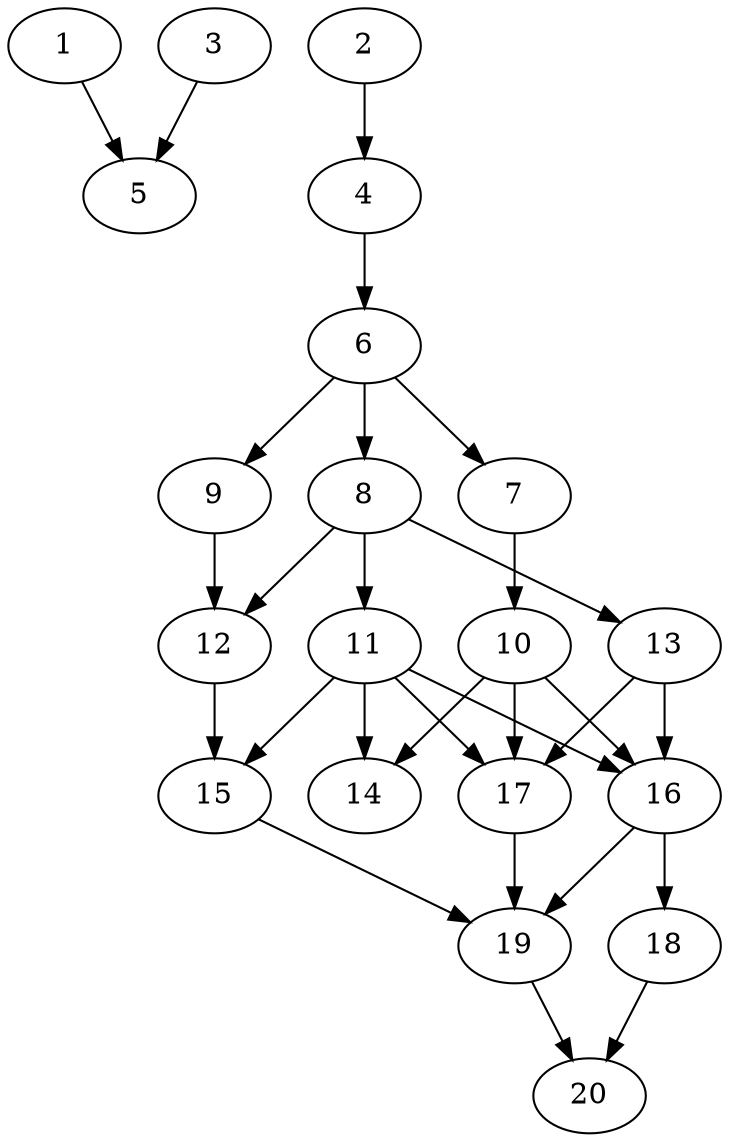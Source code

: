 // DAG automatically generated by daggen at Sat Jul 27 15:35:52 2019
// ./daggen --dot -n 20 --ccr 0.5 --fat 0.4 --regular 0.5 --density 0.6 --mindata 5242880 --maxdata 52428800 
digraph G {
  1 [size="102752256", alpha="0.11", expect_size="51376128"] 
  1 -> 5 [size ="51376128"]
  2 [size="21716992", alpha="0.11", expect_size="10858496"] 
  2 -> 4 [size ="10858496"]
  3 [size="79509504", alpha="0.02", expect_size="39754752"] 
  3 -> 5 [size ="39754752"]
  4 [size="104837120", alpha="0.01", expect_size="52418560"] 
  4 -> 6 [size ="52418560"]
  5 [size="71692288", alpha="0.19", expect_size="35846144"] 
  6 [size="58224640", alpha="0.14", expect_size="29112320"] 
  6 -> 7 [size ="29112320"]
  6 -> 8 [size ="29112320"]
  6 -> 9 [size ="29112320"]
  7 [size="66680832", alpha="0.06", expect_size="33340416"] 
  7 -> 10 [size ="33340416"]
  8 [size="16490496", alpha="0.02", expect_size="8245248"] 
  8 -> 11 [size ="8245248"]
  8 -> 12 [size ="8245248"]
  8 -> 13 [size ="8245248"]
  9 [size="41725952", alpha="0.16", expect_size="20862976"] 
  9 -> 12 [size ="20862976"]
  10 [size="33386496", alpha="0.06", expect_size="16693248"] 
  10 -> 14 [size ="16693248"]
  10 -> 16 [size ="16693248"]
  10 -> 17 [size ="16693248"]
  11 [size="53733376", alpha="0.11", expect_size="26866688"] 
  11 -> 14 [size ="26866688"]
  11 -> 15 [size ="26866688"]
  11 -> 16 [size ="26866688"]
  11 -> 17 [size ="26866688"]
  12 [size="11743232", alpha="0.14", expect_size="5871616"] 
  12 -> 15 [size ="5871616"]
  13 [size="62255104", alpha="0.18", expect_size="31127552"] 
  13 -> 16 [size ="31127552"]
  13 -> 17 [size ="31127552"]
  14 [size="72126464", alpha="0.03", expect_size="36063232"] 
  15 [size="76546048", alpha="0.11", expect_size="38273024"] 
  15 -> 19 [size ="38273024"]
  16 [size="71368704", alpha="0.12", expect_size="35684352"] 
  16 -> 18 [size ="35684352"]
  16 -> 19 [size ="35684352"]
  17 [size="41074688", alpha="0.10", expect_size="20537344"] 
  17 -> 19 [size ="20537344"]
  18 [size="68106240", alpha="0.07", expect_size="34053120"] 
  18 -> 20 [size ="34053120"]
  19 [size="77330432", alpha="0.05", expect_size="38665216"] 
  19 -> 20 [size ="38665216"]
  20 [size="59627520", alpha="0.00", expect_size="29813760"] 
}
